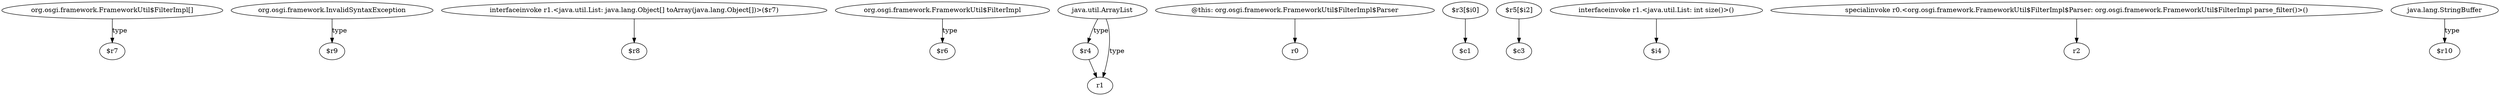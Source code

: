 digraph g {
0[label="org.osgi.framework.FrameworkUtil$FilterImpl[]"]
1[label="$r7"]
0->1[label="type"]
2[label="org.osgi.framework.InvalidSyntaxException"]
3[label="$r9"]
2->3[label="type"]
4[label="interfaceinvoke r1.<java.util.List: java.lang.Object[] toArray(java.lang.Object[])>($r7)"]
5[label="$r8"]
4->5[label=""]
6[label="org.osgi.framework.FrameworkUtil$FilterImpl"]
7[label="$r6"]
6->7[label="type"]
8[label="java.util.ArrayList"]
9[label="$r4"]
8->9[label="type"]
10[label="@this: org.osgi.framework.FrameworkUtil$FilterImpl$Parser"]
11[label="r0"]
10->11[label=""]
12[label="r1"]
8->12[label="type"]
13[label="$r3[$i0]"]
14[label="$c1"]
13->14[label=""]
15[label="$r5[$i2]"]
16[label="$c3"]
15->16[label=""]
17[label="interfaceinvoke r1.<java.util.List: int size()>()"]
18[label="$i4"]
17->18[label=""]
19[label="specialinvoke r0.<org.osgi.framework.FrameworkUtil$FilterImpl$Parser: org.osgi.framework.FrameworkUtil$FilterImpl parse_filter()>()"]
20[label="r2"]
19->20[label=""]
21[label="java.lang.StringBuffer"]
22[label="$r10"]
21->22[label="type"]
9->12[label=""]
}